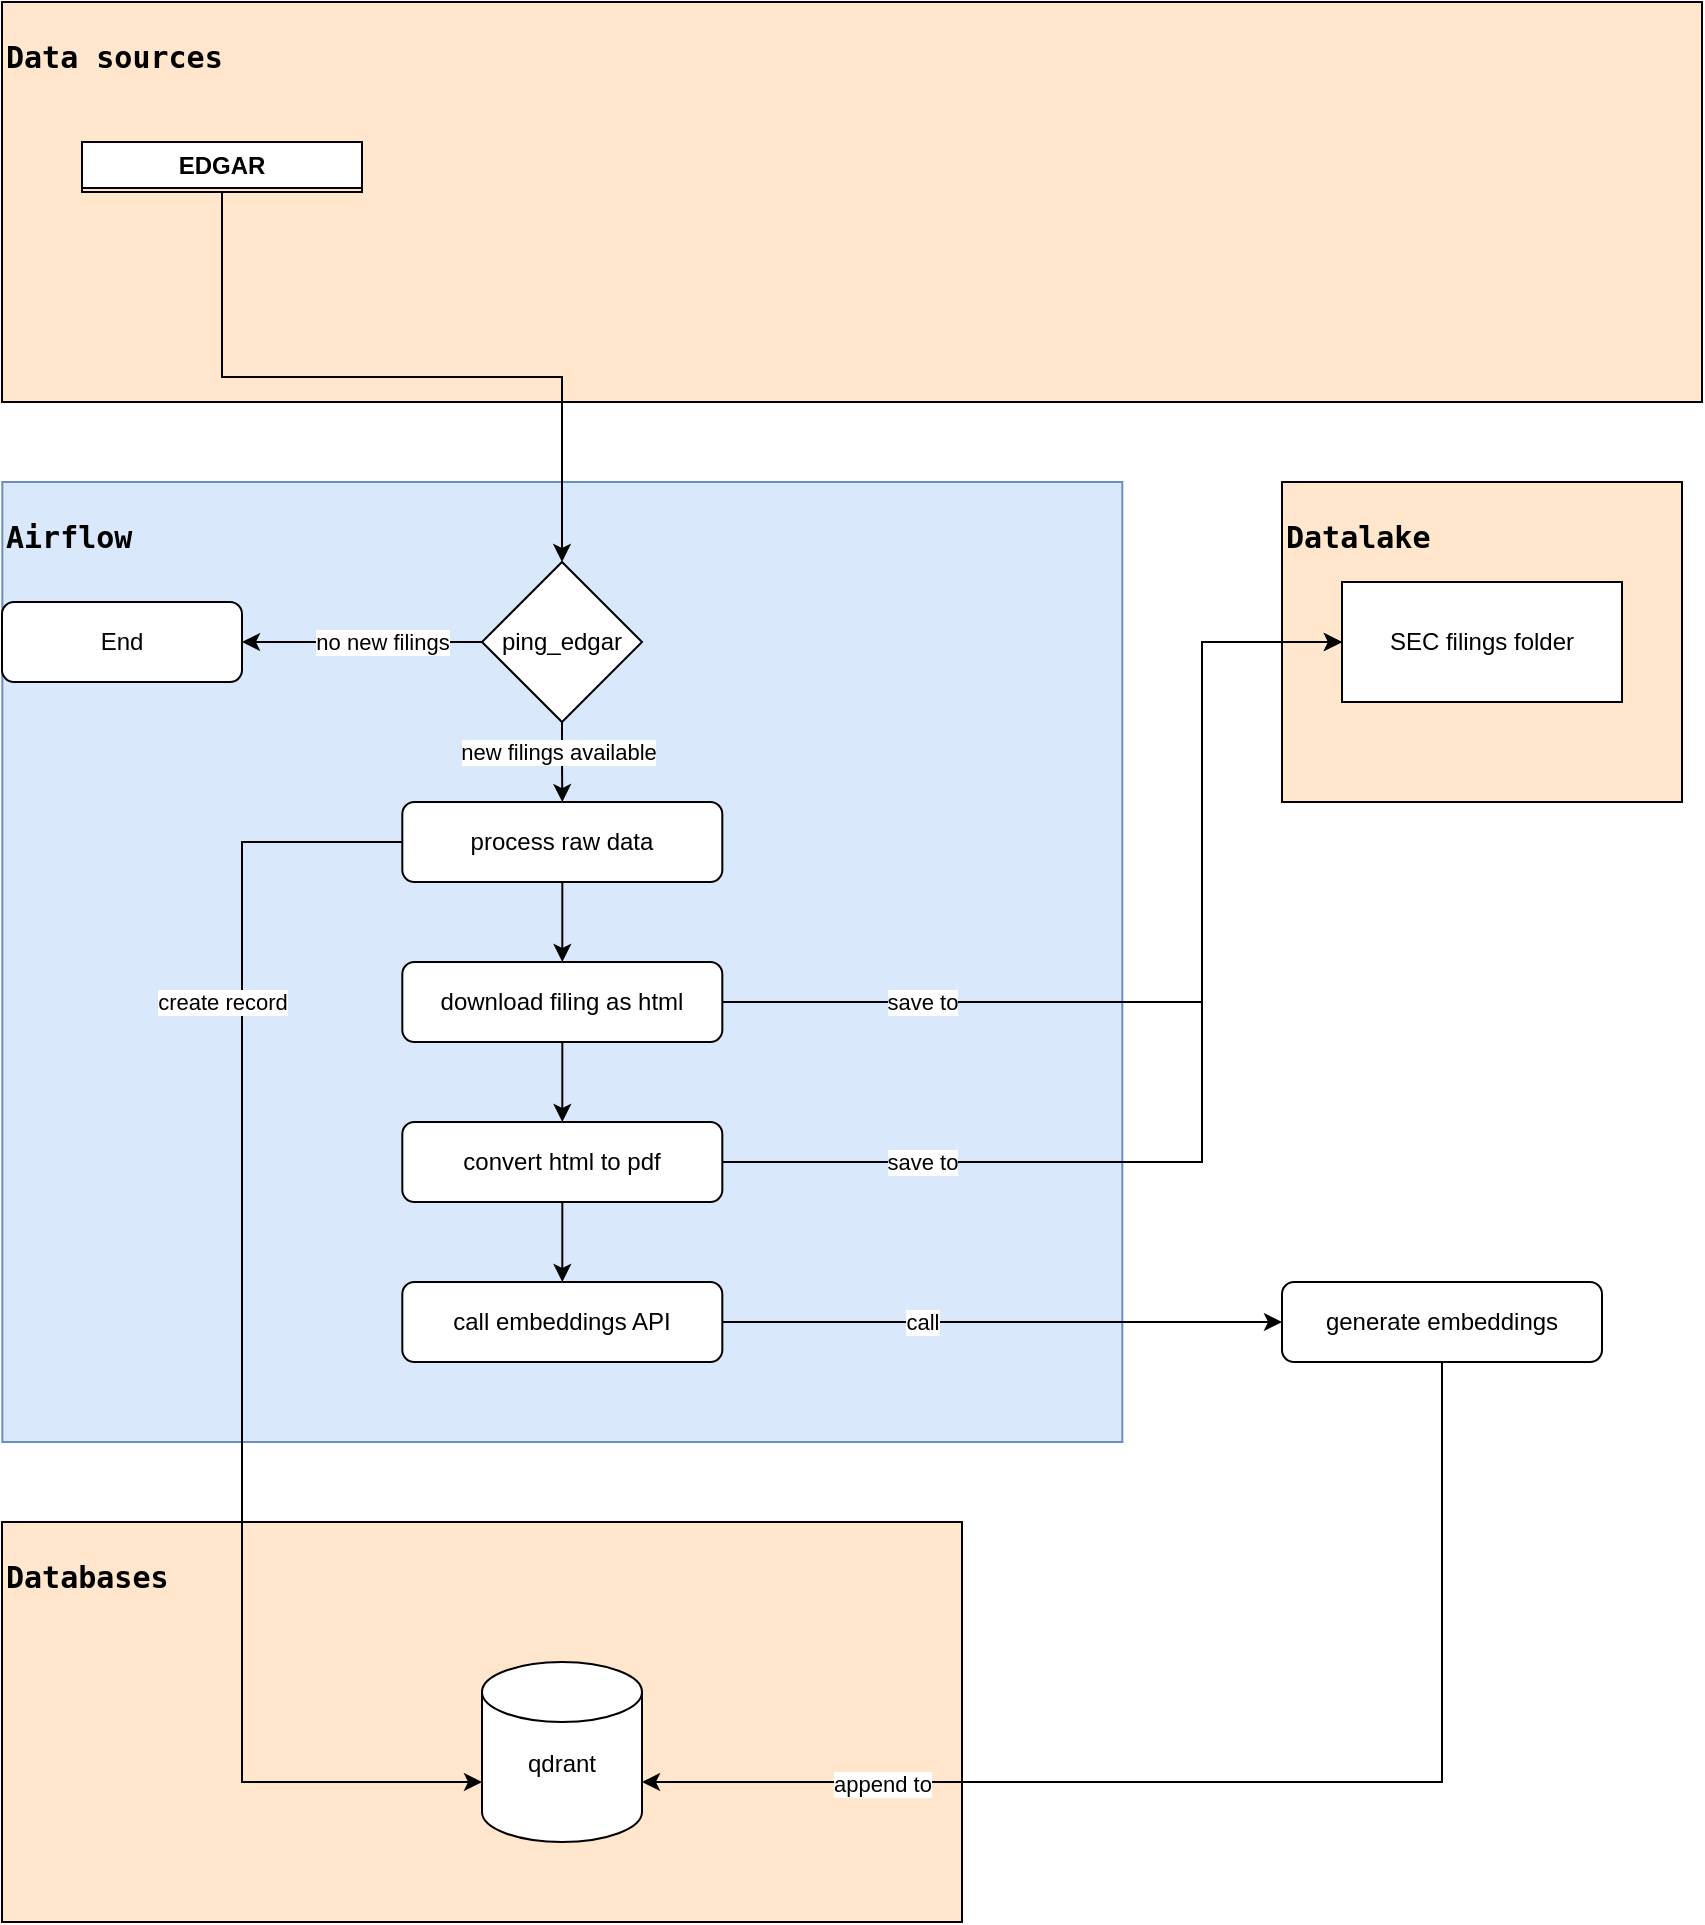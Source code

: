 <mxfile version="24.8.3">
  <diagram name="Page-1" id="-UbtN2PfrYeuYGE8sta-">
    <mxGraphModel dx="980" dy="707" grid="1" gridSize="10" guides="1" tooltips="1" connect="1" arrows="1" fold="1" page="1" pageScale="1" pageWidth="850" pageHeight="1100" math="0" shadow="0">
      <root>
        <mxCell id="0" />
        <mxCell id="1" parent="0" />
        <mxCell id="ZQtGT1koe7j7CLuFO7xA-1" value="&lt;pre&gt;&lt;b&gt;&lt;font style=&quot;font-size: 15px;&quot;&gt;Airflow&lt;/font&gt;&lt;/b&gt;&lt;/pre&gt;" style="rounded=0;whiteSpace=wrap;html=1;align=left;fillColor=#dae8fc;strokeColor=#6c8ebf;verticalAlign=top;spacing=2;" parent="1" vertex="1">
          <mxGeometry x="0.16" y="240" width="560" height="480" as="geometry" />
        </mxCell>
        <mxCell id="Ui2r5gIXf-pfHldYMsyk-1" value="&lt;pre&gt;&lt;b&gt;&lt;font style=&quot;font-size: 15px;&quot;&gt;Data sources&lt;/font&gt;&lt;/b&gt;&lt;/pre&gt;" style="rounded=0;whiteSpace=wrap;html=1;align=left;fillColor=#ffe6cc;strokeColor=#000000;verticalAlign=top;spacing=2;" parent="1" vertex="1">
          <mxGeometry width="850" height="200" as="geometry" />
        </mxCell>
        <mxCell id="Ui2r5gIXf-pfHldYMsyk-30" style="edgeStyle=orthogonalEdgeStyle;rounded=0;orthogonalLoop=1;jettySize=auto;html=1;exitX=0.5;exitY=1;exitDx=0;exitDy=0;entryX=0.5;entryY=0;entryDx=0;entryDy=0;" parent="1" source="Ui2r5gIXf-pfHldYMsyk-9" target="Ui2r5gIXf-pfHldYMsyk-29" edge="1">
          <mxGeometry relative="1" as="geometry" />
        </mxCell>
        <mxCell id="Ui2r5gIXf-pfHldYMsyk-9" value="EDGAR" style="swimlane;whiteSpace=wrap;html=1;align=center;" parent="1" vertex="1" collapsed="1">
          <mxGeometry x="40" y="70" width="140" height="25" as="geometry">
            <mxRectangle x="40" y="70" width="200" height="300" as="alternateBounds" />
          </mxGeometry>
        </mxCell>
        <mxCell id="Ui2r5gIXf-pfHldYMsyk-11" value="&lt;ul&gt;&lt;li&gt;accession_number&lt;/li&gt;&lt;li&gt;filing_date&lt;/li&gt;&lt;li&gt;report_date&lt;/li&gt;&lt;li&gt;acceptance_datetime&lt;/li&gt;&lt;li&gt;act&lt;/li&gt;&lt;li&gt;form&lt;/li&gt;&lt;li&gt;file_number&lt;/li&gt;&lt;li&gt;film_number&lt;/li&gt;&lt;li&gt;items&lt;/li&gt;&lt;li&gt;core_type&lt;/li&gt;&lt;li&gt;size&lt;/li&gt;&lt;li&gt;is_xbrl&lt;/li&gt;&lt;li&gt;isinline_xbrl&lt;/li&gt;&lt;li&gt;primary_document&lt;/li&gt;&lt;li&gt;primary_doc_description&lt;/li&gt;&lt;/ul&gt;" style="whiteSpace=wrap;html=1;align=left;verticalAlign=top;" parent="Ui2r5gIXf-pfHldYMsyk-9" vertex="1">
          <mxGeometry y="20" width="200" height="280" as="geometry" />
        </mxCell>
        <mxCell id="Ui2r5gIXf-pfHldYMsyk-13" value="&lt;pre style=&quot;&quot;&gt;&lt;b&gt;&lt;font style=&quot;font-size: 15px;&quot;&gt;Datalake&lt;/font&gt;&lt;/b&gt;&lt;/pre&gt;&lt;p&gt;&lt;/p&gt;" style="rounded=0;whiteSpace=wrap;html=1;align=left;fillColor=#ffe6cc;strokeColor=#000000;verticalAlign=top;spacing=2;" parent="1" vertex="1">
          <mxGeometry x="640" y="240" width="200" height="160" as="geometry" />
        </mxCell>
        <mxCell id="Ui2r5gIXf-pfHldYMsyk-38" style="edgeStyle=orthogonalEdgeStyle;rounded=0;orthogonalLoop=1;jettySize=auto;html=1;entryX=0;entryY=0.5;entryDx=0;entryDy=0;exitX=0.5;exitY=1;exitDx=0;exitDy=0;" parent="1" source="Ui2r5gIXf-pfHldYMsyk-29" edge="1">
          <mxGeometry relative="1" as="geometry">
            <mxPoint x="280" y="370" as="sourcePoint" />
            <mxPoint x="280.165" y="400.015" as="targetPoint" />
          </mxGeometry>
        </mxCell>
        <mxCell id="Ui2r5gIXf-pfHldYMsyk-66" value="new filings available" style="edgeLabel;html=1;align=center;verticalAlign=middle;resizable=0;points=[];" parent="Ui2r5gIXf-pfHldYMsyk-38" vertex="1" connectable="0">
          <mxGeometry x="-0.326" y="-2" relative="1" as="geometry">
            <mxPoint y="1" as="offset" />
          </mxGeometry>
        </mxCell>
        <mxCell id="Ui2r5gIXf-pfHldYMsyk-29" value="ping_edgar" style="rhombus;whiteSpace=wrap;html=1;" parent="1" vertex="1">
          <mxGeometry x="240" y="280" width="80" height="80" as="geometry" />
        </mxCell>
        <mxCell id="Ui2r5gIXf-pfHldYMsyk-31" value="" style="endArrow=classic;html=1;rounded=0;exitX=0;exitY=0.5;exitDx=0;exitDy=0;entryX=1;entryY=0.5;entryDx=0;entryDy=0;" parent="1" source="Ui2r5gIXf-pfHldYMsyk-29" target="Ui2r5gIXf-pfHldYMsyk-35" edge="1">
          <mxGeometry width="50" height="50" relative="1" as="geometry">
            <mxPoint x="400" y="280" as="sourcePoint" />
            <mxPoint x="90" y="280" as="targetPoint" />
          </mxGeometry>
        </mxCell>
        <mxCell id="Ui2r5gIXf-pfHldYMsyk-43" value="no new filings" style="edgeLabel;html=1;align=center;verticalAlign=middle;resizable=0;points=[];" parent="Ui2r5gIXf-pfHldYMsyk-31" vertex="1" connectable="0">
          <mxGeometry x="-0.1" y="5" relative="1" as="geometry">
            <mxPoint x="4" y="-5" as="offset" />
          </mxGeometry>
        </mxCell>
        <mxCell id="Ui2r5gIXf-pfHldYMsyk-35" value="End" style="rounded=1;whiteSpace=wrap;html=1;" parent="1" vertex="1">
          <mxGeometry y="300" width="120" height="40" as="geometry" />
        </mxCell>
        <mxCell id="Ui2r5gIXf-pfHldYMsyk-47" style="edgeStyle=orthogonalEdgeStyle;rounded=0;orthogonalLoop=1;jettySize=auto;html=1;exitX=0.5;exitY=1;exitDx=0;exitDy=0;entryX=0.5;entryY=0;entryDx=0;entryDy=0;" parent="1" source="Ui2r5gIXf-pfHldYMsyk-37" target="Ui2r5gIXf-pfHldYMsyk-45" edge="1">
          <mxGeometry relative="1" as="geometry" />
        </mxCell>
        <mxCell id="Ui2r5gIXf-pfHldYMsyk-62" style="edgeStyle=orthogonalEdgeStyle;rounded=0;orthogonalLoop=1;jettySize=auto;html=1;entryX=0;entryY=0.5;entryDx=0;entryDy=0;" parent="1" source="Ui2r5gIXf-pfHldYMsyk-37" target="Ui2r5gIXf-pfHldYMsyk-50" edge="1">
          <mxGeometry relative="1" as="geometry">
            <Array as="points">
              <mxPoint x="600" y="500" />
              <mxPoint x="600" y="320" />
            </Array>
          </mxGeometry>
        </mxCell>
        <mxCell id="Ui2r5gIXf-pfHldYMsyk-63" value="save to" style="edgeLabel;html=1;align=center;verticalAlign=middle;resizable=0;points=[];" parent="Ui2r5gIXf-pfHldYMsyk-62" vertex="1" connectable="0">
          <mxGeometry x="-0.784" y="-3" relative="1" as="geometry">
            <mxPoint x="47" y="-3" as="offset" />
          </mxGeometry>
        </mxCell>
        <mxCell id="Ui2r5gIXf-pfHldYMsyk-37" value="download filing as html" style="rounded=1;whiteSpace=wrap;html=1;align=center;" parent="1" vertex="1">
          <mxGeometry x="200.16" y="480" width="160" height="40" as="geometry" />
        </mxCell>
        <mxCell id="Ui2r5gIXf-pfHldYMsyk-53" style="edgeStyle=orthogonalEdgeStyle;rounded=0;orthogonalLoop=1;jettySize=auto;html=1;entryX=0;entryY=0.5;entryDx=0;entryDy=0;" parent="1" source="Ui2r5gIXf-pfHldYMsyk-45" target="Ui2r5gIXf-pfHldYMsyk-50" edge="1">
          <mxGeometry relative="1" as="geometry">
            <Array as="points">
              <mxPoint x="600" y="580" />
              <mxPoint x="600" y="320" />
            </Array>
          </mxGeometry>
        </mxCell>
        <mxCell id="Ui2r5gIXf-pfHldYMsyk-64" value="save to" style="edgeLabel;html=1;align=center;verticalAlign=middle;resizable=0;points=[];" parent="Ui2r5gIXf-pfHldYMsyk-53" vertex="1" connectable="0">
          <mxGeometry x="-0.685" y="-3" relative="1" as="geometry">
            <mxPoint x="10" y="-3" as="offset" />
          </mxGeometry>
        </mxCell>
        <mxCell id="Ui2r5gIXf-pfHldYMsyk-57" style="edgeStyle=orthogonalEdgeStyle;rounded=0;orthogonalLoop=1;jettySize=auto;html=1;entryX=0.5;entryY=0;entryDx=0;entryDy=0;" parent="1" source="Ui2r5gIXf-pfHldYMsyk-45" target="Ui2r5gIXf-pfHldYMsyk-58" edge="1">
          <mxGeometry relative="1" as="geometry">
            <mxPoint x="580.16" y="570" as="targetPoint" />
          </mxGeometry>
        </mxCell>
        <mxCell id="Ui2r5gIXf-pfHldYMsyk-45" value="convert html to pdf" style="rounded=1;whiteSpace=wrap;html=1;align=center;" parent="1" vertex="1">
          <mxGeometry x="200.16" y="560" width="160" height="40" as="geometry" />
        </mxCell>
        <mxCell id="Ui2r5gIXf-pfHldYMsyk-50" value="&lt;span style=&quot;background-color: initial;&quot;&gt;SEC filings folder&lt;/span&gt;" style="rounded=0;whiteSpace=wrap;html=1;align=center;verticalAlign=middle;" parent="1" vertex="1">
          <mxGeometry x="670" y="290" width="140" height="60" as="geometry" />
        </mxCell>
        <mxCell id="Ui2r5gIXf-pfHldYMsyk-55" value="&lt;pre style=&quot;&quot;&gt;&lt;b&gt;&lt;font style=&quot;font-size: 15px;&quot;&gt;Databases&lt;/font&gt;&lt;/b&gt;&lt;/pre&gt;&lt;p&gt;&lt;/p&gt;" style="rounded=0;whiteSpace=wrap;html=1;align=left;fillColor=#ffe6cc;strokeColor=#000000;verticalAlign=top;spacing=2;" parent="1" vertex="1">
          <mxGeometry y="760" width="480" height="200" as="geometry" />
        </mxCell>
        <mxCell id="Ui2r5gIXf-pfHldYMsyk-54" value="qdrant&lt;div&gt;&lt;br&gt;&lt;/div&gt;" style="shape=cylinder3;whiteSpace=wrap;html=1;boundedLbl=1;backgroundOutline=1;size=15;" parent="1" vertex="1">
          <mxGeometry x="240" y="830" width="80" height="90" as="geometry" />
        </mxCell>
        <mxCell id="9F1aEpD3KKI4WArslQFb-2" style="edgeStyle=orthogonalEdgeStyle;rounded=0;orthogonalLoop=1;jettySize=auto;html=1;entryX=0;entryY=0.5;entryDx=0;entryDy=0;" edge="1" parent="1" source="Ui2r5gIXf-pfHldYMsyk-58" target="9F1aEpD3KKI4WArslQFb-1">
          <mxGeometry relative="1" as="geometry">
            <Array as="points">
              <mxPoint x="470" y="660" />
              <mxPoint x="470" y="660" />
            </Array>
          </mxGeometry>
        </mxCell>
        <mxCell id="9F1aEpD3KKI4WArslQFb-4" value="call" style="edgeLabel;html=1;align=center;verticalAlign=middle;resizable=0;points=[];" vertex="1" connectable="0" parent="9F1aEpD3KKI4WArslQFb-2">
          <mxGeometry x="-0.067" relative="1" as="geometry">
            <mxPoint x="-31" as="offset" />
          </mxGeometry>
        </mxCell>
        <mxCell id="Ui2r5gIXf-pfHldYMsyk-58" value="call embeddings API" style="rounded=1;whiteSpace=wrap;html=1;align=center;" parent="1" vertex="1">
          <mxGeometry x="200.16" y="640" width="160" height="40" as="geometry" />
        </mxCell>
        <mxCell id="Ui2r5gIXf-pfHldYMsyk-70" style="edgeStyle=orthogonalEdgeStyle;rounded=0;orthogonalLoop=1;jettySize=auto;html=1;entryX=0.5;entryY=0;entryDx=0;entryDy=0;" parent="1" source="ZQtGT1koe7j7CLuFO7xA-1" target="Ui2r5gIXf-pfHldYMsyk-37" edge="1">
          <mxGeometry relative="1" as="geometry">
            <mxPoint x="280" y="440" as="sourcePoint" />
            <Array as="points">
              <mxPoint x="280" y="460" />
              <mxPoint x="280" y="460" />
            </Array>
          </mxGeometry>
        </mxCell>
        <mxCell id="9F1aEpD3KKI4WArslQFb-5" style="edgeStyle=orthogonalEdgeStyle;rounded=0;orthogonalLoop=1;jettySize=auto;html=1;entryX=0.5;entryY=0;entryDx=0;entryDy=0;" edge="1" parent="1" source="Ui2r5gIXf-pfHldYMsyk-73" target="Ui2r5gIXf-pfHldYMsyk-37">
          <mxGeometry relative="1" as="geometry" />
        </mxCell>
        <mxCell id="Ui2r5gIXf-pfHldYMsyk-73" value="process raw data" style="rounded=1;whiteSpace=wrap;html=1;align=center;" parent="1" vertex="1">
          <mxGeometry x="200.16" y="400" width="160" height="40" as="geometry" />
        </mxCell>
        <mxCell id="Ui2r5gIXf-pfHldYMsyk-78" style="edgeStyle=orthogonalEdgeStyle;rounded=0;orthogonalLoop=1;jettySize=auto;html=1;entryX=1;entryY=0;entryDx=0;entryDy=60;entryPerimeter=0;exitX=0.5;exitY=1;exitDx=0;exitDy=0;" parent="1" source="9F1aEpD3KKI4WArslQFb-1" target="Ui2r5gIXf-pfHldYMsyk-54" edge="1">
          <mxGeometry relative="1" as="geometry" />
        </mxCell>
        <mxCell id="Ui2r5gIXf-pfHldYMsyk-79" value="append to" style="edgeLabel;html=1;align=center;verticalAlign=middle;resizable=0;points=[];" parent="Ui2r5gIXf-pfHldYMsyk-78" vertex="1" connectable="0">
          <mxGeometry x="-0.417" y="5" relative="1" as="geometry">
            <mxPoint x="-285" y="33" as="offset" />
          </mxGeometry>
        </mxCell>
        <mxCell id="Ui2r5gIXf-pfHldYMsyk-80" style="edgeStyle=orthogonalEdgeStyle;rounded=0;orthogonalLoop=1;jettySize=auto;html=1;entryX=0;entryY=0;entryDx=0;entryDy=60;entryPerimeter=0;exitX=0;exitY=0.5;exitDx=0;exitDy=0;" parent="1" source="Ui2r5gIXf-pfHldYMsyk-73" target="Ui2r5gIXf-pfHldYMsyk-54" edge="1">
          <mxGeometry relative="1" as="geometry">
            <mxPoint x="120" y="530" as="sourcePoint" />
            <Array as="points">
              <mxPoint x="120" y="420" />
              <mxPoint x="120" y="890" />
            </Array>
          </mxGeometry>
        </mxCell>
        <mxCell id="Ui2r5gIXf-pfHldYMsyk-81" value="create record" style="edgeLabel;html=1;align=center;verticalAlign=middle;resizable=0;points=[];" parent="Ui2r5gIXf-pfHldYMsyk-80" vertex="1" connectable="0">
          <mxGeometry x="-0.036" y="-4" relative="1" as="geometry">
            <mxPoint x="-6" y="-163" as="offset" />
          </mxGeometry>
        </mxCell>
        <mxCell id="9F1aEpD3KKI4WArslQFb-1" value="generate embeddings" style="rounded=1;whiteSpace=wrap;html=1;align=center;" vertex="1" parent="1">
          <mxGeometry x="640" y="640" width="160" height="40" as="geometry" />
        </mxCell>
      </root>
    </mxGraphModel>
  </diagram>
</mxfile>
